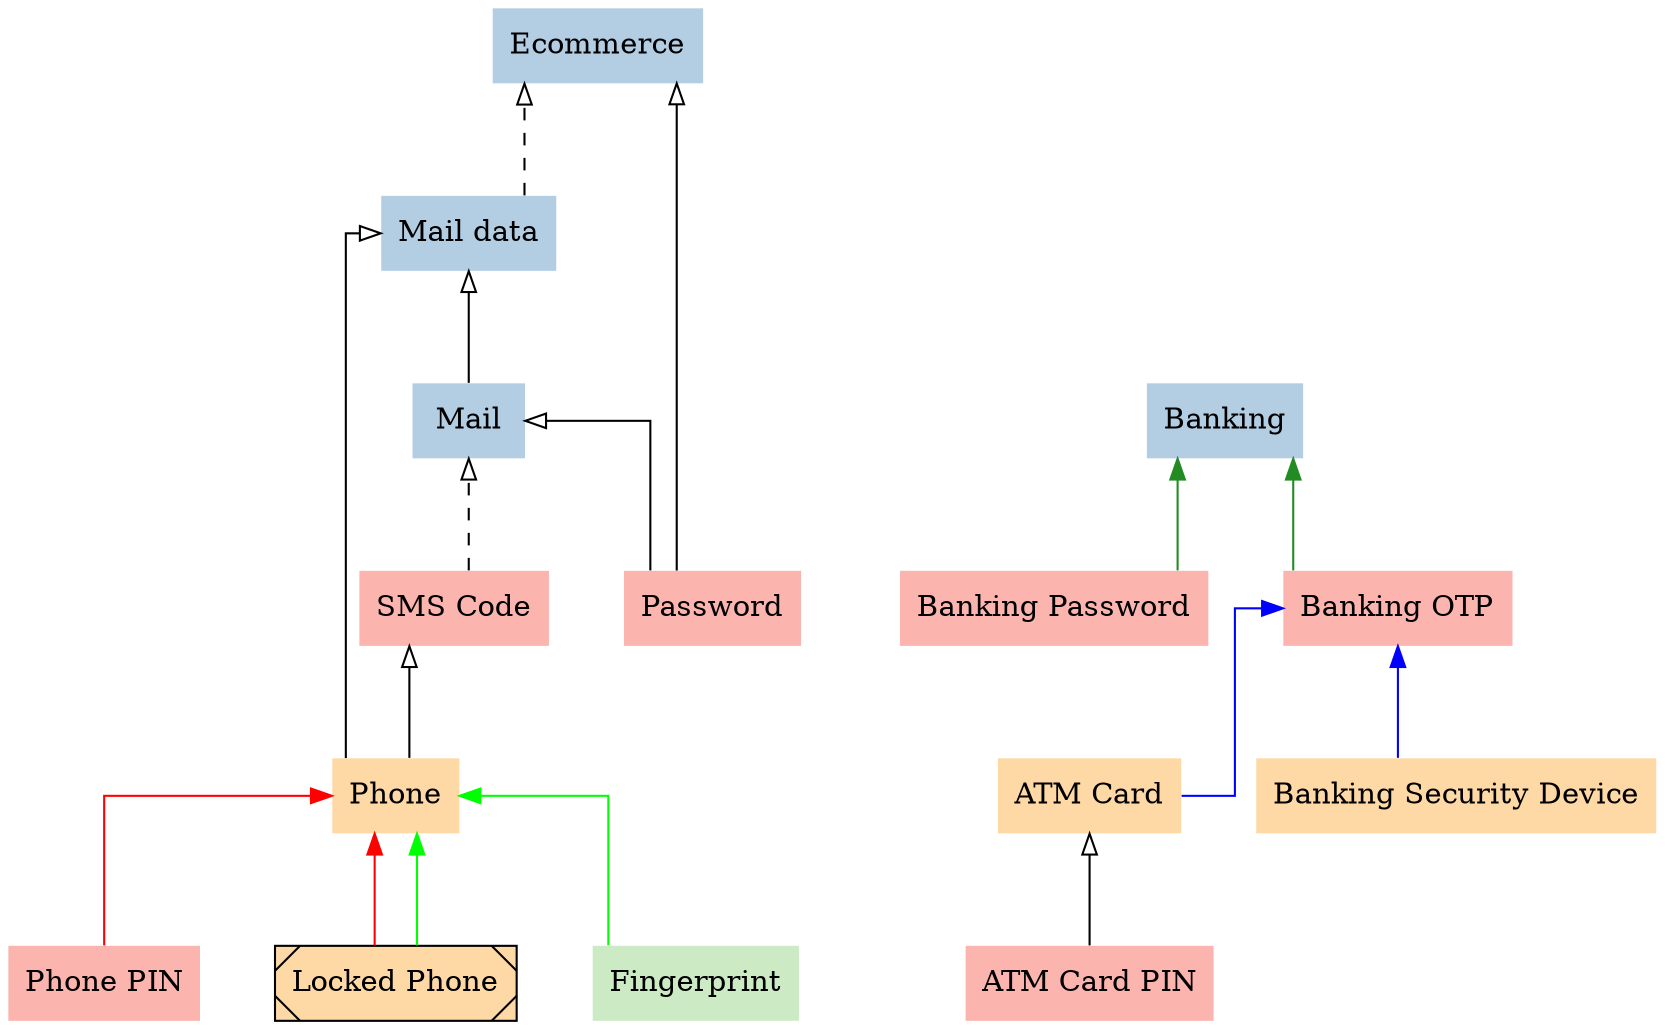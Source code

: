 // GraphViz .dot file generated by agtool 0.4.0 (2023-07-24)
// on Jul/27/2023 11:53:33 PM.
        
digraph Hypothetical {
    rankdir="BT"; // https://graphviz.org/docs/attrs/rankdir/
    splines="ortho"; // https://graphviz.org/docs/attrs/splines/
    ranksep=".75"; // https://graphviz.org/docs/attrs/ranksep/
    nodesep=".5"; // https://graphviz.org/docs/attrs/nodesep/
    ordering="in"; // https://graphviz.org/docs/attrs/ordering/
    newrank="true"; // https://graphviz.org/docs/attrs/newrank/
    overlap="prism1000"; // https://graphviz.org/docs/attrs/overlap/
    overlap_scaling="-1.1"; // https://graphviz.org/docs/attrs/overlap_scaling/
    model="circuit"; // https://graphviz.org/docs/attrs/model/
    
    // -----------------------------------------------------------------------
    // Nodes
    // -----------------------------------------------------------------------

    // Declare the set of nodes in the graph with attributes.
    Fingerprint [shape="box", colorscheme="pastel19", style="filled", penwidth="0", fillcolor="3", label="Fingerprint"];
    Phone_PIN [shape="box", colorscheme="pastel19", style="filled", penwidth="0", fillcolor="1", label="Phone PIN"];
    Password [shape="box", colorscheme="pastel19", style="filled", penwidth="0", fillcolor="1", label="Password"];
    SMS_Code [shape="box", colorscheme="pastel19", style="filled", penwidth="0", fillcolor="1", label="SMS Code"];
    ATM_Card_PIN [shape="box", colorscheme="pastel19", style="filled", penwidth="0", fillcolor="1", label="ATM Card PIN"];
    Banking_OTP [shape="box", colorscheme="pastel19", style="filled", penwidth="0", fillcolor="1", label="Banking OTP"];
    Banking_Password [shape="box", colorscheme="pastel19", style="filled", penwidth="0", fillcolor="1", label="Banking Password"];
    Locked_Phone [shape="box", colorscheme="pastel19", style="filled, diagonals", penwidth="1", fillcolor="5", label="Locked Phone"];
    Phone [shape="box", colorscheme="pastel19", style="filled", penwidth="0", fillcolor="5", label="Phone"];
    ATM_Card [shape="box", colorscheme="pastel19", style="filled", penwidth="0", fillcolor="5", label="ATM Card"];
    Banking_Security_Device [shape="box", colorscheme="pastel19", style="filled", penwidth="0", fillcolor="5", label="Banking Security Device"];
    Mail [shape="box", colorscheme="pastel19", style="filled", penwidth="0", fillcolor="2", label="Mail"];
    Mail_data [shape="box", colorscheme="pastel19", style="filled", penwidth="0", fillcolor="2", label="Mail data"];
    Ecommerce [shape="box", colorscheme="pastel19", style="filled", penwidth="0", fillcolor="2", label="Ecommerce"];
    Banking [shape="box", colorscheme="pastel19", style="filled", penwidth="0", fillcolor="2", label="Banking"];

    // -----------------------------------------------------------------------
    // Edges
    // -----------------------------------------------------------------------

    // Specify the set of edges from the graph.
    Phone -> SMS_Code [arrowhead="empty", color="black"];
    ATM_Card -> Banking_OTP [arrowhead="normal", color="blue"];
    Banking_Security_Device -> Banking_OTP [arrowhead="normal", color="blue"];
    Phone_PIN -> Phone [arrowhead="normal", color="red"];
    Locked_Phone -> Phone [arrowhead="normal", color="red"];
    Fingerprint -> Phone [arrowhead="normal", color="green"];
    Locked_Phone -> Phone [arrowhead="normal", color="green"];
    ATM_Card_PIN -> ATM_Card [arrowhead="empty", color="black"];
    Password -> Mail [arrowhead="empty", color="black"];
    SMS_Code -> Mail [arrowhead="empty", style="dashed", color="black"];
    Phone -> Mail_data [arrowhead="empty", color="black"];
    Mail -> Mail_data [arrowhead="empty", color="black"];
    Mail_data -> Ecommerce [arrowhead="empty", style="dashed", color="black"];
    Password -> Ecommerce [arrowhead="empty", color="black"];
    Banking_Password -> Banking [arrowhead="normal", color="forestgreen"];
    Banking_OTP -> Banking [arrowhead="normal", color="forestgreen"];
}

